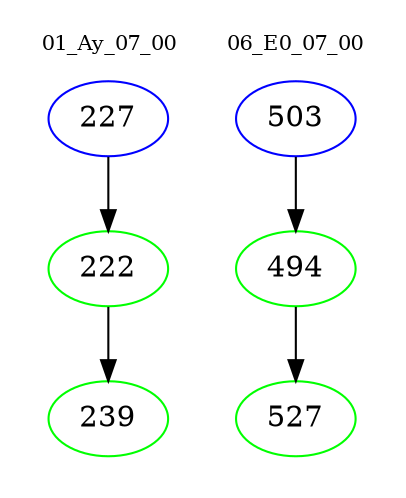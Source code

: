 digraph{
subgraph cluster_0 {
color = white
label = "01_Ay_07_00";
fontsize=10;
T0_227 [label="227", color="blue"]
T0_227 -> T0_222 [color="black"]
T0_222 [label="222", color="green"]
T0_222 -> T0_239 [color="black"]
T0_239 [label="239", color="green"]
}
subgraph cluster_1 {
color = white
label = "06_E0_07_00";
fontsize=10;
T1_503 [label="503", color="blue"]
T1_503 -> T1_494 [color="black"]
T1_494 [label="494", color="green"]
T1_494 -> T1_527 [color="black"]
T1_527 [label="527", color="green"]
}
}
